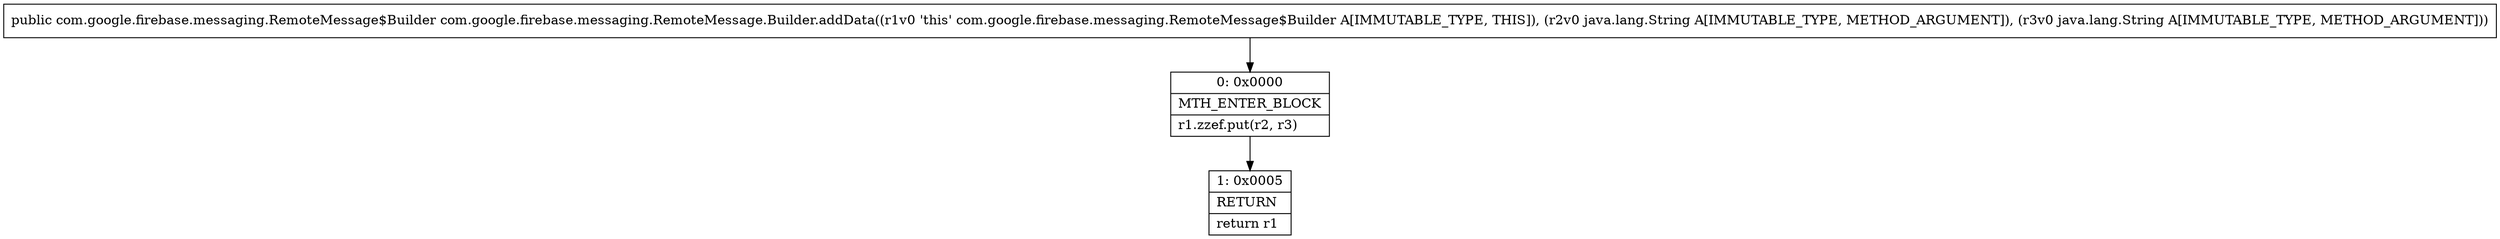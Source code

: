 digraph "CFG forcom.google.firebase.messaging.RemoteMessage.Builder.addData(Ljava\/lang\/String;Ljava\/lang\/String;)Lcom\/google\/firebase\/messaging\/RemoteMessage$Builder;" {
Node_0 [shape=record,label="{0\:\ 0x0000|MTH_ENTER_BLOCK\l|r1.zzef.put(r2, r3)\l}"];
Node_1 [shape=record,label="{1\:\ 0x0005|RETURN\l|return r1\l}"];
MethodNode[shape=record,label="{public com.google.firebase.messaging.RemoteMessage$Builder com.google.firebase.messaging.RemoteMessage.Builder.addData((r1v0 'this' com.google.firebase.messaging.RemoteMessage$Builder A[IMMUTABLE_TYPE, THIS]), (r2v0 java.lang.String A[IMMUTABLE_TYPE, METHOD_ARGUMENT]), (r3v0 java.lang.String A[IMMUTABLE_TYPE, METHOD_ARGUMENT])) }"];
MethodNode -> Node_0;
Node_0 -> Node_1;
}


